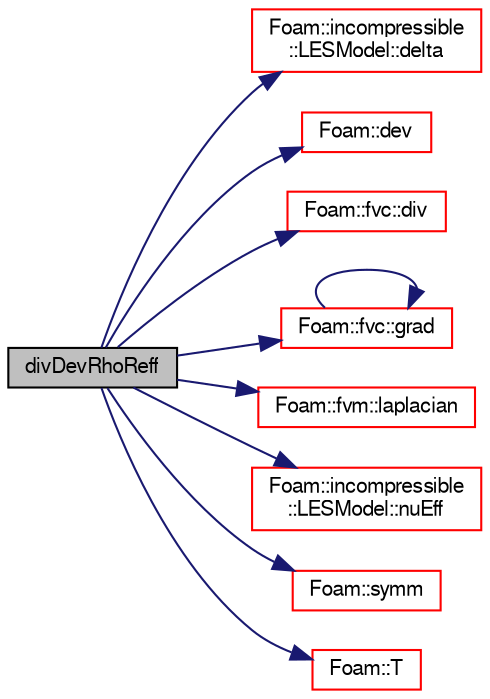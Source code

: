 digraph "divDevRhoReff"
{
  bgcolor="transparent";
  edge [fontname="FreeSans",fontsize="10",labelfontname="FreeSans",labelfontsize="10"];
  node [fontname="FreeSans",fontsize="10",shape=record];
  rankdir="LR";
  Node1223 [label="divDevRhoReff",height=0.2,width=0.4,color="black", fillcolor="grey75", style="filled", fontcolor="black"];
  Node1223 -> Node1224 [color="midnightblue",fontsize="10",style="solid",fontname="FreeSans"];
  Node1224 [label="Foam::incompressible\l::LESModel::delta",height=0.2,width=0.4,color="red",URL="$a30874.html#a5673fef691ba7a897c8043a8fc9a4ce0",tooltip="Access function to filter width. "];
  Node1223 -> Node1226 [color="midnightblue",fontsize="10",style="solid",fontname="FreeSans"];
  Node1226 [label="Foam::dev",height=0.2,width=0.4,color="red",URL="$a21124.html#a042ede1d98e91923a7cc5e14e9f86854"];
  Node1223 -> Node1230 [color="midnightblue",fontsize="10",style="solid",fontname="FreeSans"];
  Node1230 [label="Foam::fvc::div",height=0.2,width=0.4,color="red",URL="$a21134.html#a585533948ad80abfe589d920c641f251"];
  Node1223 -> Node1529 [color="midnightblue",fontsize="10",style="solid",fontname="FreeSans"];
  Node1529 [label="Foam::fvc::grad",height=0.2,width=0.4,color="red",URL="$a21134.html#a7c00ec90ecc15ed3005255e42c52827a"];
  Node1529 -> Node1529 [color="midnightblue",fontsize="10",style="solid",fontname="FreeSans"];
  Node1223 -> Node1531 [color="midnightblue",fontsize="10",style="solid",fontname="FreeSans"];
  Node1531 [label="Foam::fvm::laplacian",height=0.2,width=0.4,color="red",URL="$a21135.html#a05679b154654e47e9f1e2fbd2bc0bae0"];
  Node1223 -> Node1532 [color="midnightblue",fontsize="10",style="solid",fontname="FreeSans"];
  Node1532 [label="Foam::incompressible\l::LESModel::nuEff",height=0.2,width=0.4,color="red",URL="$a30874.html#a253447ded10e8fc7fceccbbea00f98ad",tooltip="Return the effective viscosity. "];
  Node1223 -> Node1594 [color="midnightblue",fontsize="10",style="solid",fontname="FreeSans"];
  Node1594 [label="Foam::symm",height=0.2,width=0.4,color="red",URL="$a21124.html#a112755faabb5ff081d7a25a936a1d3c4"];
  Node1223 -> Node1503 [color="midnightblue",fontsize="10",style="solid",fontname="FreeSans"];
  Node1503 [label="Foam::T",height=0.2,width=0.4,color="red",URL="$a21124.html#ae57fda0abb14bb0944947c463c6e09d4"];
}
